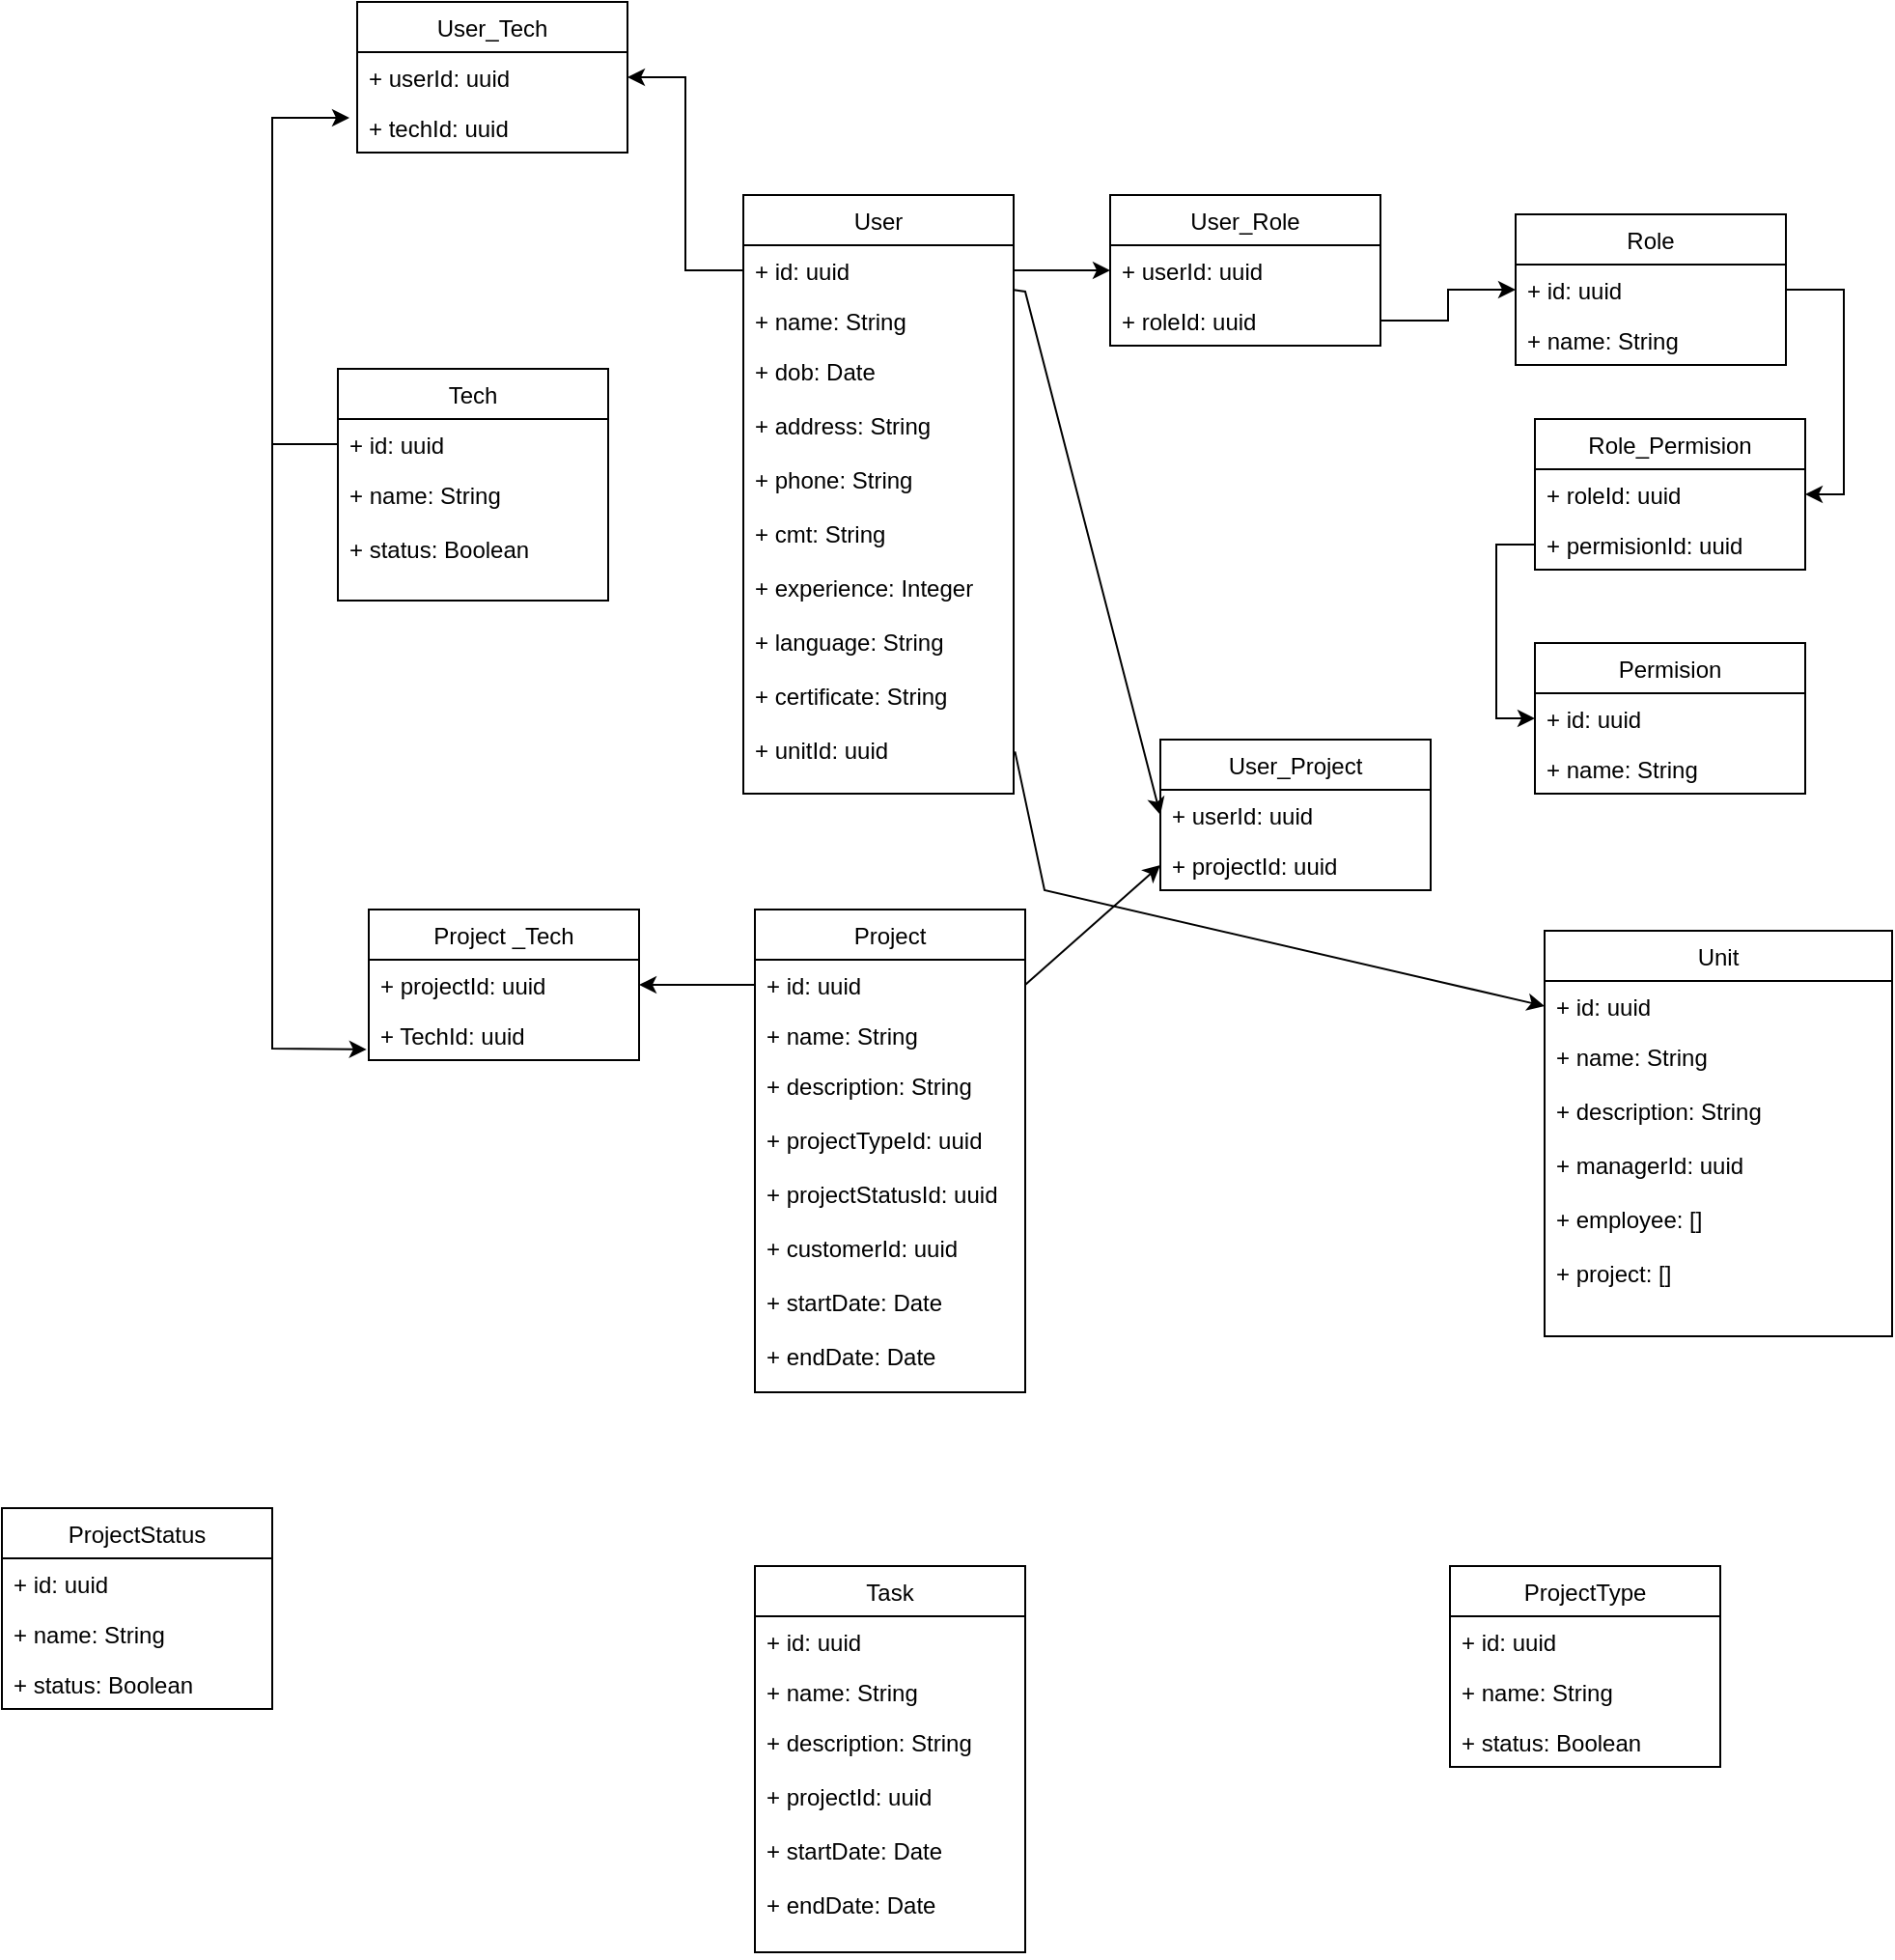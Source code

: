 <mxfile version="14.9.1" type="github">
  <diagram id="C5RBs43oDa-KdzZeNtuy" name="Page-1">
    <mxGraphModel dx="2500" dy="946" grid="1" gridSize="10" guides="1" tooltips="1" connect="1" arrows="1" fold="1" page="1" pageScale="1" pageWidth="827" pageHeight="1169" math="0" shadow="0">
      <root>
        <mxCell id="WIyWlLk6GJQsqaUBKTNV-0" />
        <mxCell id="WIyWlLk6GJQsqaUBKTNV-1" parent="WIyWlLk6GJQsqaUBKTNV-0" />
        <mxCell id="-2eOYRBdpRBfS1CrOmSz-0" value="User" style="swimlane;fontStyle=0;childLayout=stackLayout;horizontal=1;startSize=26;fillColor=none;horizontalStack=0;resizeParent=1;resizeParentMax=0;resizeLast=0;collapsible=1;marginBottom=0;" vertex="1" parent="WIyWlLk6GJQsqaUBKTNV-1">
          <mxGeometry x="-116" y="180" width="140" height="310" as="geometry" />
        </mxCell>
        <mxCell id="-2eOYRBdpRBfS1CrOmSz-1" value="+ id: uuid" style="text;strokeColor=none;fillColor=none;align=left;verticalAlign=top;spacingLeft=4;spacingRight=4;overflow=hidden;rotatable=0;points=[[0,0.5],[1,0.5]];portConstraint=eastwest;" vertex="1" parent="-2eOYRBdpRBfS1CrOmSz-0">
          <mxGeometry y="26" width="140" height="26" as="geometry" />
        </mxCell>
        <mxCell id="-2eOYRBdpRBfS1CrOmSz-2" value="+ name: String" style="text;strokeColor=none;fillColor=none;align=left;verticalAlign=top;spacingLeft=4;spacingRight=4;overflow=hidden;rotatable=0;points=[[0,0.5],[1,0.5]];portConstraint=eastwest;" vertex="1" parent="-2eOYRBdpRBfS1CrOmSz-0">
          <mxGeometry y="52" width="140" height="26" as="geometry" />
        </mxCell>
        <mxCell id="-2eOYRBdpRBfS1CrOmSz-3" value="+ dob: Date&#xa;&#xa;+ address: String&#xa;&#xa;+ phone: String&#xa;&#xa;+ cmt: String&#xa;&#xa;+ experience: Integer&#xa;&#xa;+ language: String&#xa;&#xa;+ certificate: String&#xa;&#xa;+ unitId: uuid&#xa;&#xa;&#xa;&#xa;&#xa;&#xa;&#xa;" style="text;strokeColor=none;fillColor=none;align=left;verticalAlign=top;spacingLeft=4;spacingRight=4;overflow=hidden;rotatable=0;points=[[0,0.5],[1,0.5]];portConstraint=eastwest;" vertex="1" parent="-2eOYRBdpRBfS1CrOmSz-0">
          <mxGeometry y="78" width="140" height="232" as="geometry" />
        </mxCell>
        <mxCell id="-2eOYRBdpRBfS1CrOmSz-4" value="Role" style="swimlane;fontStyle=0;childLayout=stackLayout;horizontal=1;startSize=26;fillColor=none;horizontalStack=0;resizeParent=1;resizeParentMax=0;resizeLast=0;collapsible=1;marginBottom=0;" vertex="1" parent="WIyWlLk6GJQsqaUBKTNV-1">
          <mxGeometry x="284" y="190" width="140" height="78" as="geometry" />
        </mxCell>
        <mxCell id="-2eOYRBdpRBfS1CrOmSz-5" value="+ id: uuid" style="text;strokeColor=none;fillColor=none;align=left;verticalAlign=top;spacingLeft=4;spacingRight=4;overflow=hidden;rotatable=0;points=[[0,0.5],[1,0.5]];portConstraint=eastwest;" vertex="1" parent="-2eOYRBdpRBfS1CrOmSz-4">
          <mxGeometry y="26" width="140" height="26" as="geometry" />
        </mxCell>
        <mxCell id="-2eOYRBdpRBfS1CrOmSz-6" value="+ name: String" style="text;strokeColor=none;fillColor=none;align=left;verticalAlign=top;spacingLeft=4;spacingRight=4;overflow=hidden;rotatable=0;points=[[0,0.5],[1,0.5]];portConstraint=eastwest;" vertex="1" parent="-2eOYRBdpRBfS1CrOmSz-4">
          <mxGeometry y="52" width="140" height="26" as="geometry" />
        </mxCell>
        <mxCell id="-2eOYRBdpRBfS1CrOmSz-8" value="Permision" style="swimlane;fontStyle=0;childLayout=stackLayout;horizontal=1;startSize=26;fillColor=none;horizontalStack=0;resizeParent=1;resizeParentMax=0;resizeLast=0;collapsible=1;marginBottom=0;" vertex="1" parent="WIyWlLk6GJQsqaUBKTNV-1">
          <mxGeometry x="294" y="412" width="140" height="78" as="geometry" />
        </mxCell>
        <mxCell id="-2eOYRBdpRBfS1CrOmSz-9" value="+ id: uuid" style="text;strokeColor=none;fillColor=none;align=left;verticalAlign=top;spacingLeft=4;spacingRight=4;overflow=hidden;rotatable=0;points=[[0,0.5],[1,0.5]];portConstraint=eastwest;" vertex="1" parent="-2eOYRBdpRBfS1CrOmSz-8">
          <mxGeometry y="26" width="140" height="26" as="geometry" />
        </mxCell>
        <mxCell id="-2eOYRBdpRBfS1CrOmSz-10" value="+ name: String" style="text;strokeColor=none;fillColor=none;align=left;verticalAlign=top;spacingLeft=4;spacingRight=4;overflow=hidden;rotatable=0;points=[[0,0.5],[1,0.5]];portConstraint=eastwest;" vertex="1" parent="-2eOYRBdpRBfS1CrOmSz-8">
          <mxGeometry y="52" width="140" height="26" as="geometry" />
        </mxCell>
        <mxCell id="-2eOYRBdpRBfS1CrOmSz-12" value="User_Role" style="swimlane;fontStyle=0;childLayout=stackLayout;horizontal=1;startSize=26;fillColor=none;horizontalStack=0;resizeParent=1;resizeParentMax=0;resizeLast=0;collapsible=1;marginBottom=0;" vertex="1" parent="WIyWlLk6GJQsqaUBKTNV-1">
          <mxGeometry x="74" y="180" width="140" height="78" as="geometry" />
        </mxCell>
        <mxCell id="-2eOYRBdpRBfS1CrOmSz-13" value="+ userId: uuid" style="text;strokeColor=none;fillColor=none;align=left;verticalAlign=top;spacingLeft=4;spacingRight=4;overflow=hidden;rotatable=0;points=[[0,0.5],[1,0.5]];portConstraint=eastwest;" vertex="1" parent="-2eOYRBdpRBfS1CrOmSz-12">
          <mxGeometry y="26" width="140" height="26" as="geometry" />
        </mxCell>
        <mxCell id="-2eOYRBdpRBfS1CrOmSz-14" value="+ roleId: uuid" style="text;strokeColor=none;fillColor=none;align=left;verticalAlign=top;spacingLeft=4;spacingRight=4;overflow=hidden;rotatable=0;points=[[0,0.5],[1,0.5]];portConstraint=eastwest;" vertex="1" parent="-2eOYRBdpRBfS1CrOmSz-12">
          <mxGeometry y="52" width="140" height="26" as="geometry" />
        </mxCell>
        <mxCell id="-2eOYRBdpRBfS1CrOmSz-16" value="" style="edgeStyle=orthogonalEdgeStyle;rounded=0;orthogonalLoop=1;jettySize=auto;html=1;entryX=0;entryY=0.5;entryDx=0;entryDy=0;" edge="1" parent="WIyWlLk6GJQsqaUBKTNV-1" source="-2eOYRBdpRBfS1CrOmSz-1" target="-2eOYRBdpRBfS1CrOmSz-13">
          <mxGeometry relative="1" as="geometry" />
        </mxCell>
        <mxCell id="-2eOYRBdpRBfS1CrOmSz-17" style="edgeStyle=orthogonalEdgeStyle;rounded=0;orthogonalLoop=1;jettySize=auto;html=1;entryX=0;entryY=0.5;entryDx=0;entryDy=0;" edge="1" parent="WIyWlLk6GJQsqaUBKTNV-1" source="-2eOYRBdpRBfS1CrOmSz-14" target="-2eOYRBdpRBfS1CrOmSz-5">
          <mxGeometry relative="1" as="geometry" />
        </mxCell>
        <mxCell id="-2eOYRBdpRBfS1CrOmSz-18" value="Role_Permision" style="swimlane;fontStyle=0;childLayout=stackLayout;horizontal=1;startSize=26;fillColor=none;horizontalStack=0;resizeParent=1;resizeParentMax=0;resizeLast=0;collapsible=1;marginBottom=0;" vertex="1" parent="WIyWlLk6GJQsqaUBKTNV-1">
          <mxGeometry x="294" y="296" width="140" height="78" as="geometry" />
        </mxCell>
        <mxCell id="-2eOYRBdpRBfS1CrOmSz-19" value="+ roleId: uuid" style="text;strokeColor=none;fillColor=none;align=left;verticalAlign=top;spacingLeft=4;spacingRight=4;overflow=hidden;rotatable=0;points=[[0,0.5],[1,0.5]];portConstraint=eastwest;" vertex="1" parent="-2eOYRBdpRBfS1CrOmSz-18">
          <mxGeometry y="26" width="140" height="26" as="geometry" />
        </mxCell>
        <mxCell id="-2eOYRBdpRBfS1CrOmSz-20" value="+ permisionId: uuid" style="text;strokeColor=none;fillColor=none;align=left;verticalAlign=top;spacingLeft=4;spacingRight=4;overflow=hidden;rotatable=0;points=[[0,0.5],[1,0.5]];portConstraint=eastwest;" vertex="1" parent="-2eOYRBdpRBfS1CrOmSz-18">
          <mxGeometry y="52" width="140" height="26" as="geometry" />
        </mxCell>
        <mxCell id="-2eOYRBdpRBfS1CrOmSz-22" style="edgeStyle=orthogonalEdgeStyle;rounded=0;orthogonalLoop=1;jettySize=auto;html=1;entryX=1;entryY=0.5;entryDx=0;entryDy=0;" edge="1" parent="WIyWlLk6GJQsqaUBKTNV-1" source="-2eOYRBdpRBfS1CrOmSz-5" target="-2eOYRBdpRBfS1CrOmSz-19">
          <mxGeometry relative="1" as="geometry" />
        </mxCell>
        <mxCell id="-2eOYRBdpRBfS1CrOmSz-24" style="edgeStyle=orthogonalEdgeStyle;rounded=0;orthogonalLoop=1;jettySize=auto;html=1;entryX=0;entryY=0.5;entryDx=0;entryDy=0;" edge="1" parent="WIyWlLk6GJQsqaUBKTNV-1" source="-2eOYRBdpRBfS1CrOmSz-20" target="-2eOYRBdpRBfS1CrOmSz-9">
          <mxGeometry relative="1" as="geometry" />
        </mxCell>
        <mxCell id="-2eOYRBdpRBfS1CrOmSz-25" value="Tech" style="swimlane;fontStyle=0;childLayout=stackLayout;horizontal=1;startSize=26;fillColor=none;horizontalStack=0;resizeParent=1;resizeParentMax=0;resizeLast=0;collapsible=1;marginBottom=0;" vertex="1" parent="WIyWlLk6GJQsqaUBKTNV-1">
          <mxGeometry x="-326" y="270" width="140" height="120" as="geometry" />
        </mxCell>
        <mxCell id="-2eOYRBdpRBfS1CrOmSz-26" value="+ id: uuid" style="text;strokeColor=none;fillColor=none;align=left;verticalAlign=top;spacingLeft=4;spacingRight=4;overflow=hidden;rotatable=0;points=[[0,0.5],[1,0.5]];portConstraint=eastwest;" vertex="1" parent="-2eOYRBdpRBfS1CrOmSz-25">
          <mxGeometry y="26" width="140" height="26" as="geometry" />
        </mxCell>
        <mxCell id="-2eOYRBdpRBfS1CrOmSz-27" value="+ name: String&#xa;&#xa;+ status: Boolean" style="text;strokeColor=none;fillColor=none;align=left;verticalAlign=top;spacingLeft=4;spacingRight=4;overflow=hidden;rotatable=0;points=[[0,0.5],[1,0.5]];portConstraint=eastwest;" vertex="1" parent="-2eOYRBdpRBfS1CrOmSz-25">
          <mxGeometry y="52" width="140" height="68" as="geometry" />
        </mxCell>
        <mxCell id="-2eOYRBdpRBfS1CrOmSz-29" value="User_Tech" style="swimlane;fontStyle=0;childLayout=stackLayout;horizontal=1;startSize=26;fillColor=none;horizontalStack=0;resizeParent=1;resizeParentMax=0;resizeLast=0;collapsible=1;marginBottom=0;" vertex="1" parent="WIyWlLk6GJQsqaUBKTNV-1">
          <mxGeometry x="-316" y="80" width="140" height="78" as="geometry" />
        </mxCell>
        <mxCell id="-2eOYRBdpRBfS1CrOmSz-30" value="+ userId: uuid" style="text;strokeColor=none;fillColor=none;align=left;verticalAlign=top;spacingLeft=4;spacingRight=4;overflow=hidden;rotatable=0;points=[[0,0.5],[1,0.5]];portConstraint=eastwest;" vertex="1" parent="-2eOYRBdpRBfS1CrOmSz-29">
          <mxGeometry y="26" width="140" height="26" as="geometry" />
        </mxCell>
        <mxCell id="-2eOYRBdpRBfS1CrOmSz-31" value="+ techId: uuid" style="text;strokeColor=none;fillColor=none;align=left;verticalAlign=top;spacingLeft=4;spacingRight=4;overflow=hidden;rotatable=0;points=[[0,0.5],[1,0.5]];portConstraint=eastwest;" vertex="1" parent="-2eOYRBdpRBfS1CrOmSz-29">
          <mxGeometry y="52" width="140" height="26" as="geometry" />
        </mxCell>
        <mxCell id="-2eOYRBdpRBfS1CrOmSz-36" style="edgeStyle=orthogonalEdgeStyle;rounded=0;orthogonalLoop=1;jettySize=auto;html=1;entryX=1;entryY=0.5;entryDx=0;entryDy=0;" edge="1" parent="WIyWlLk6GJQsqaUBKTNV-1" source="-2eOYRBdpRBfS1CrOmSz-1" target="-2eOYRBdpRBfS1CrOmSz-30">
          <mxGeometry relative="1" as="geometry" />
        </mxCell>
        <mxCell id="-2eOYRBdpRBfS1CrOmSz-47" value="Project" style="swimlane;fontStyle=0;childLayout=stackLayout;horizontal=1;startSize=26;fillColor=none;horizontalStack=0;resizeParent=1;resizeParentMax=0;resizeLast=0;collapsible=1;marginBottom=0;" vertex="1" parent="WIyWlLk6GJQsqaUBKTNV-1">
          <mxGeometry x="-110" y="550" width="140" height="250" as="geometry" />
        </mxCell>
        <mxCell id="-2eOYRBdpRBfS1CrOmSz-48" value="+ id: uuid" style="text;strokeColor=none;fillColor=none;align=left;verticalAlign=top;spacingLeft=4;spacingRight=4;overflow=hidden;rotatable=0;points=[[0,0.5],[1,0.5]];portConstraint=eastwest;" vertex="1" parent="-2eOYRBdpRBfS1CrOmSz-47">
          <mxGeometry y="26" width="140" height="26" as="geometry" />
        </mxCell>
        <mxCell id="-2eOYRBdpRBfS1CrOmSz-49" value="+ name: String" style="text;strokeColor=none;fillColor=none;align=left;verticalAlign=top;spacingLeft=4;spacingRight=4;overflow=hidden;rotatable=0;points=[[0,0.5],[1,0.5]];portConstraint=eastwest;" vertex="1" parent="-2eOYRBdpRBfS1CrOmSz-47">
          <mxGeometry y="52" width="140" height="26" as="geometry" />
        </mxCell>
        <mxCell id="-2eOYRBdpRBfS1CrOmSz-50" value="+ description: String&#xa;&#xa;+ projectTypeId: uuid&#xa;&#xa;+ projectStatusId: uuid&#xa;&#xa;+ customerId: uuid&#xa;&#xa;+ startDate: Date&#xa;&#xa;+ endDate: Date" style="text;strokeColor=none;fillColor=none;align=left;verticalAlign=top;spacingLeft=4;spacingRight=4;overflow=hidden;rotatable=0;points=[[0,0.5],[1,0.5]];portConstraint=eastwest;" vertex="1" parent="-2eOYRBdpRBfS1CrOmSz-47">
          <mxGeometry y="78" width="140" height="172" as="geometry" />
        </mxCell>
        <mxCell id="-2eOYRBdpRBfS1CrOmSz-52" value="Task" style="swimlane;fontStyle=0;childLayout=stackLayout;horizontal=1;startSize=26;fillColor=none;horizontalStack=0;resizeParent=1;resizeParentMax=0;resizeLast=0;collapsible=1;marginBottom=0;" vertex="1" parent="WIyWlLk6GJQsqaUBKTNV-1">
          <mxGeometry x="-110" y="890" width="140" height="200" as="geometry" />
        </mxCell>
        <mxCell id="-2eOYRBdpRBfS1CrOmSz-53" value="+ id: uuid" style="text;strokeColor=none;fillColor=none;align=left;verticalAlign=top;spacingLeft=4;spacingRight=4;overflow=hidden;rotatable=0;points=[[0,0.5],[1,0.5]];portConstraint=eastwest;" vertex="1" parent="-2eOYRBdpRBfS1CrOmSz-52">
          <mxGeometry y="26" width="140" height="26" as="geometry" />
        </mxCell>
        <mxCell id="-2eOYRBdpRBfS1CrOmSz-54" value="+ name: String" style="text;strokeColor=none;fillColor=none;align=left;verticalAlign=top;spacingLeft=4;spacingRight=4;overflow=hidden;rotatable=0;points=[[0,0.5],[1,0.5]];portConstraint=eastwest;" vertex="1" parent="-2eOYRBdpRBfS1CrOmSz-52">
          <mxGeometry y="52" width="140" height="26" as="geometry" />
        </mxCell>
        <mxCell id="-2eOYRBdpRBfS1CrOmSz-55" value="+ description: String&#xa;&#xa;+ projectId: uuid&#xa;&#xa;+ startDate: Date&#xa;&#xa;+ endDate: Date&#xa;" style="text;strokeColor=none;fillColor=none;align=left;verticalAlign=top;spacingLeft=4;spacingRight=4;overflow=hidden;rotatable=0;points=[[0,0.5],[1,0.5]];portConstraint=eastwest;" vertex="1" parent="-2eOYRBdpRBfS1CrOmSz-52">
          <mxGeometry y="78" width="140" height="122" as="geometry" />
        </mxCell>
        <mxCell id="-2eOYRBdpRBfS1CrOmSz-56" value="Unit" style="swimlane;fontStyle=0;childLayout=stackLayout;horizontal=1;startSize=26;fillColor=none;horizontalStack=0;resizeParent=1;resizeParentMax=0;resizeLast=0;collapsible=1;marginBottom=0;" vertex="1" parent="WIyWlLk6GJQsqaUBKTNV-1">
          <mxGeometry x="299" y="561" width="180" height="210" as="geometry" />
        </mxCell>
        <mxCell id="-2eOYRBdpRBfS1CrOmSz-57" value="+ id: uuid&#xa;&#xa;&#xa;&#xa;&#xa;&#xa;&#xa;&#xa;&#xa;&#xa;" style="text;strokeColor=none;fillColor=none;align=left;verticalAlign=top;spacingLeft=4;spacingRight=4;overflow=hidden;rotatable=0;points=[[0,0.5],[1,0.5]];portConstraint=eastwest;" vertex="1" parent="-2eOYRBdpRBfS1CrOmSz-56">
          <mxGeometry y="26" width="180" height="26" as="geometry" />
        </mxCell>
        <mxCell id="-2eOYRBdpRBfS1CrOmSz-59" value="+ name: String&#xa;&#xa;+ description: String&#xa;&#xa;+ managerId: uuid&#xa;&#xa;+ employee: [] &#xa;&#xa;+ project: []&#xa;" style="text;strokeColor=none;fillColor=none;align=left;verticalAlign=top;spacingLeft=4;spacingRight=4;overflow=hidden;rotatable=0;points=[[0,0.5],[1,0.5]];portConstraint=eastwest;" vertex="1" parent="-2eOYRBdpRBfS1CrOmSz-56">
          <mxGeometry y="52" width="180" height="158" as="geometry" />
        </mxCell>
        <mxCell id="-2eOYRBdpRBfS1CrOmSz-60" value="ProjectStatus" style="swimlane;fontStyle=0;childLayout=stackLayout;horizontal=1;startSize=26;fillColor=none;horizontalStack=0;resizeParent=1;resizeParentMax=0;resizeLast=0;collapsible=1;marginBottom=0;" vertex="1" parent="WIyWlLk6GJQsqaUBKTNV-1">
          <mxGeometry x="-500" y="860" width="140" height="104" as="geometry" />
        </mxCell>
        <mxCell id="-2eOYRBdpRBfS1CrOmSz-61" value="+ id: uuid" style="text;strokeColor=none;fillColor=none;align=left;verticalAlign=top;spacingLeft=4;spacingRight=4;overflow=hidden;rotatable=0;points=[[0,0.5],[1,0.5]];portConstraint=eastwest;" vertex="1" parent="-2eOYRBdpRBfS1CrOmSz-60">
          <mxGeometry y="26" width="140" height="26" as="geometry" />
        </mxCell>
        <mxCell id="-2eOYRBdpRBfS1CrOmSz-62" value="+ name: String" style="text;strokeColor=none;fillColor=none;align=left;verticalAlign=top;spacingLeft=4;spacingRight=4;overflow=hidden;rotatable=0;points=[[0,0.5],[1,0.5]];portConstraint=eastwest;" vertex="1" parent="-2eOYRBdpRBfS1CrOmSz-60">
          <mxGeometry y="52" width="140" height="26" as="geometry" />
        </mxCell>
        <mxCell id="-2eOYRBdpRBfS1CrOmSz-63" value="+ status: Boolean" style="text;strokeColor=none;fillColor=none;align=left;verticalAlign=top;spacingLeft=4;spacingRight=4;overflow=hidden;rotatable=0;points=[[0,0.5],[1,0.5]];portConstraint=eastwest;" vertex="1" parent="-2eOYRBdpRBfS1CrOmSz-60">
          <mxGeometry y="78" width="140" height="26" as="geometry" />
        </mxCell>
        <mxCell id="-2eOYRBdpRBfS1CrOmSz-64" value="ProjectType" style="swimlane;fontStyle=0;childLayout=stackLayout;horizontal=1;startSize=26;fillColor=none;horizontalStack=0;resizeParent=1;resizeParentMax=0;resizeLast=0;collapsible=1;marginBottom=0;" vertex="1" parent="WIyWlLk6GJQsqaUBKTNV-1">
          <mxGeometry x="250" y="890" width="140" height="104" as="geometry" />
        </mxCell>
        <mxCell id="-2eOYRBdpRBfS1CrOmSz-65" value="+ id: uuid" style="text;strokeColor=none;fillColor=none;align=left;verticalAlign=top;spacingLeft=4;spacingRight=4;overflow=hidden;rotatable=0;points=[[0,0.5],[1,0.5]];portConstraint=eastwest;" vertex="1" parent="-2eOYRBdpRBfS1CrOmSz-64">
          <mxGeometry y="26" width="140" height="26" as="geometry" />
        </mxCell>
        <mxCell id="-2eOYRBdpRBfS1CrOmSz-66" value="+ name: String" style="text;strokeColor=none;fillColor=none;align=left;verticalAlign=top;spacingLeft=4;spacingRight=4;overflow=hidden;rotatable=0;points=[[0,0.5],[1,0.5]];portConstraint=eastwest;" vertex="1" parent="-2eOYRBdpRBfS1CrOmSz-64">
          <mxGeometry y="52" width="140" height="26" as="geometry" />
        </mxCell>
        <mxCell id="-2eOYRBdpRBfS1CrOmSz-67" value="+ status: Boolean" style="text;strokeColor=none;fillColor=none;align=left;verticalAlign=top;spacingLeft=4;spacingRight=4;overflow=hidden;rotatable=0;points=[[0,0.5],[1,0.5]];portConstraint=eastwest;" vertex="1" parent="-2eOYRBdpRBfS1CrOmSz-64">
          <mxGeometry y="78" width="140" height="26" as="geometry" />
        </mxCell>
        <mxCell id="-2eOYRBdpRBfS1CrOmSz-70" value="Project _Tech" style="swimlane;fontStyle=0;childLayout=stackLayout;horizontal=1;startSize=26;fillColor=none;horizontalStack=0;resizeParent=1;resizeParentMax=0;resizeLast=0;collapsible=1;marginBottom=0;" vertex="1" parent="WIyWlLk6GJQsqaUBKTNV-1">
          <mxGeometry x="-310" y="550" width="140" height="78" as="geometry" />
        </mxCell>
        <mxCell id="-2eOYRBdpRBfS1CrOmSz-71" value="+ projectId: uuid" style="text;strokeColor=none;fillColor=none;align=left;verticalAlign=top;spacingLeft=4;spacingRight=4;overflow=hidden;rotatable=0;points=[[0,0.5],[1,0.5]];portConstraint=eastwest;" vertex="1" parent="-2eOYRBdpRBfS1CrOmSz-70">
          <mxGeometry y="26" width="140" height="26" as="geometry" />
        </mxCell>
        <mxCell id="-2eOYRBdpRBfS1CrOmSz-72" value="+ TechId: uuid" style="text;strokeColor=none;fillColor=none;align=left;verticalAlign=top;spacingLeft=4;spacingRight=4;overflow=hidden;rotatable=0;points=[[0,0.5],[1,0.5]];portConstraint=eastwest;" vertex="1" parent="-2eOYRBdpRBfS1CrOmSz-70">
          <mxGeometry y="52" width="140" height="26" as="geometry" />
        </mxCell>
        <mxCell id="-2eOYRBdpRBfS1CrOmSz-74" value="User_Project" style="swimlane;fontStyle=0;childLayout=stackLayout;horizontal=1;startSize=26;fillColor=none;horizontalStack=0;resizeParent=1;resizeParentMax=0;resizeLast=0;collapsible=1;marginBottom=0;" vertex="1" parent="WIyWlLk6GJQsqaUBKTNV-1">
          <mxGeometry x="100" y="462" width="140" height="78" as="geometry" />
        </mxCell>
        <mxCell id="-2eOYRBdpRBfS1CrOmSz-75" value="+ userId: uuid" style="text;strokeColor=none;fillColor=none;align=left;verticalAlign=top;spacingLeft=4;spacingRight=4;overflow=hidden;rotatable=0;points=[[0,0.5],[1,0.5]];portConstraint=eastwest;" vertex="1" parent="-2eOYRBdpRBfS1CrOmSz-74">
          <mxGeometry y="26" width="140" height="26" as="geometry" />
        </mxCell>
        <mxCell id="-2eOYRBdpRBfS1CrOmSz-76" value="+ projectId: uuid" style="text;strokeColor=none;fillColor=none;align=left;verticalAlign=top;spacingLeft=4;spacingRight=4;overflow=hidden;rotatable=0;points=[[0,0.5],[1,0.5]];portConstraint=eastwest;" vertex="1" parent="-2eOYRBdpRBfS1CrOmSz-74">
          <mxGeometry y="52" width="140" height="26" as="geometry" />
        </mxCell>
        <mxCell id="-2eOYRBdpRBfS1CrOmSz-80" style="edgeStyle=none;rounded=0;orthogonalLoop=1;jettySize=auto;html=1;entryX=1;entryY=0.5;entryDx=0;entryDy=0;" edge="1" parent="WIyWlLk6GJQsqaUBKTNV-1" source="-2eOYRBdpRBfS1CrOmSz-48" target="-2eOYRBdpRBfS1CrOmSz-71">
          <mxGeometry relative="1" as="geometry" />
        </mxCell>
        <mxCell id="-2eOYRBdpRBfS1CrOmSz-82" style="edgeStyle=none;rounded=0;orthogonalLoop=1;jettySize=auto;html=1;" edge="1" parent="WIyWlLk6GJQsqaUBKTNV-1" source="-2eOYRBdpRBfS1CrOmSz-26">
          <mxGeometry relative="1" as="geometry">
            <mxPoint x="-320" y="140" as="targetPoint" />
            <Array as="points">
              <mxPoint x="-360" y="309" />
              <mxPoint x="-360" y="140" />
            </Array>
          </mxGeometry>
        </mxCell>
        <mxCell id="-2eOYRBdpRBfS1CrOmSz-87" style="edgeStyle=none;rounded=0;orthogonalLoop=1;jettySize=auto;html=1;entryX=-0.008;entryY=0.788;entryDx=0;entryDy=0;entryPerimeter=0;" edge="1" parent="WIyWlLk6GJQsqaUBKTNV-1" source="-2eOYRBdpRBfS1CrOmSz-26" target="-2eOYRBdpRBfS1CrOmSz-72">
          <mxGeometry relative="1" as="geometry">
            <Array as="points">
              <mxPoint x="-360" y="309" />
              <mxPoint x="-360" y="622" />
            </Array>
          </mxGeometry>
        </mxCell>
        <mxCell id="-2eOYRBdpRBfS1CrOmSz-89" style="edgeStyle=none;rounded=0;orthogonalLoop=1;jettySize=auto;html=1;entryX=0;entryY=0.5;entryDx=0;entryDy=0;" edge="1" parent="WIyWlLk6GJQsqaUBKTNV-1" source="-2eOYRBdpRBfS1CrOmSz-1" target="-2eOYRBdpRBfS1CrOmSz-75">
          <mxGeometry relative="1" as="geometry">
            <Array as="points">
              <mxPoint x="30" y="230" />
            </Array>
          </mxGeometry>
        </mxCell>
        <mxCell id="-2eOYRBdpRBfS1CrOmSz-90" style="edgeStyle=none;rounded=0;orthogonalLoop=1;jettySize=auto;html=1;entryX=0;entryY=0.5;entryDx=0;entryDy=0;exitX=1;exitY=0.5;exitDx=0;exitDy=0;" edge="1" parent="WIyWlLk6GJQsqaUBKTNV-1" source="-2eOYRBdpRBfS1CrOmSz-48" target="-2eOYRBdpRBfS1CrOmSz-76">
          <mxGeometry relative="1" as="geometry" />
        </mxCell>
        <mxCell id="-2eOYRBdpRBfS1CrOmSz-91" style="edgeStyle=none;rounded=0;orthogonalLoop=1;jettySize=auto;html=1;entryX=0;entryY=0.5;entryDx=0;entryDy=0;exitX=1.005;exitY=0.906;exitDx=0;exitDy=0;exitPerimeter=0;" edge="1" parent="WIyWlLk6GJQsqaUBKTNV-1" source="-2eOYRBdpRBfS1CrOmSz-3" target="-2eOYRBdpRBfS1CrOmSz-57">
          <mxGeometry relative="1" as="geometry">
            <Array as="points">
              <mxPoint x="40" y="540" />
            </Array>
          </mxGeometry>
        </mxCell>
      </root>
    </mxGraphModel>
  </diagram>
</mxfile>
